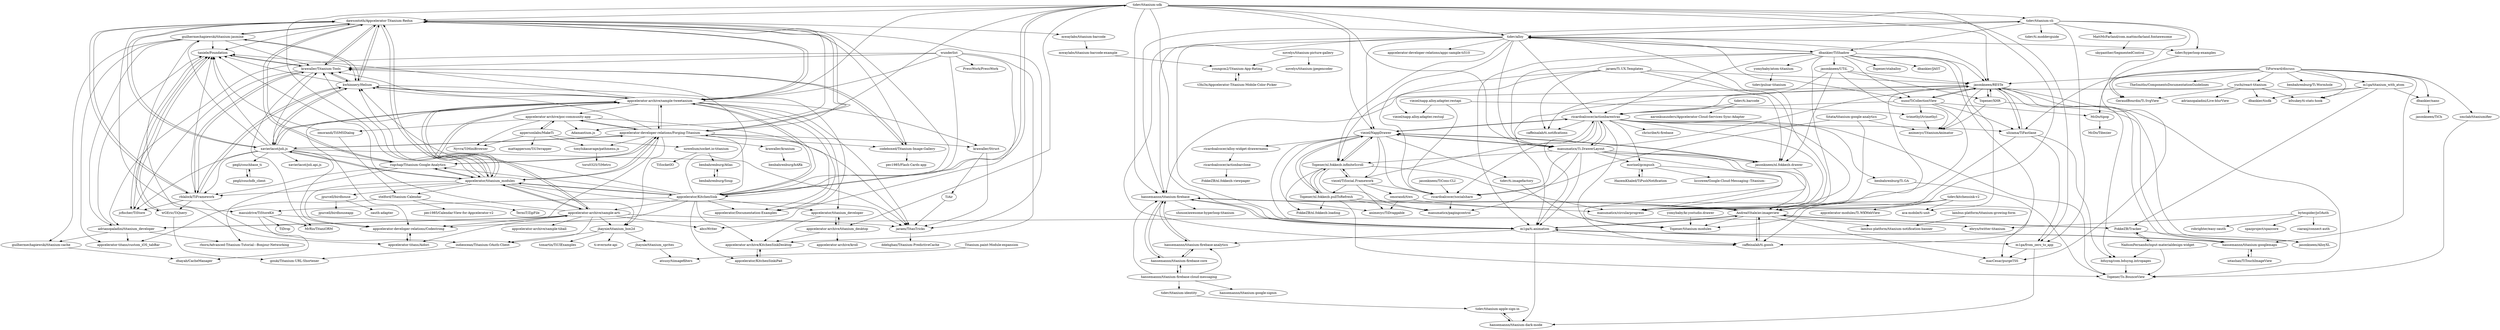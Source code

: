 digraph G {
"jasonkneen/UTiL" -> "jasonkneen/RESTe"
"jasonkneen/UTiL" -> "animecyc/TitaniumAnimator"
"jasonkneen/UTiL" -> "Topener/XHR"
"jasonkneen/UTiL" -> "jasonkneen/nl.fokkezb.drawer"
"jasonkneen/UTiL" -> "caffeinalab/ti.notifications"
"guilhermechapiewski/titanium-jasmine" -> "guilhermechapiewski/titanium-cache"
"guilhermechapiewski/titanium-jasmine" -> "dawsontoth/Appcelerator-Titanium-Redux"
"guilhermechapiewski/titanium-jasmine" -> "appcelerator-titans/custom_iOS_tabBar"
"guilhermechapiewski/titanium-jasmine" -> "kwhinnery/Helium"
"guilhermechapiewski/titanium-jasmine" -> "appcelerator-titans/Aidori"
"guilhermechapiewski/titanium-jasmine" -> "adrianopaladini/titanium_developer"
"guilhermechapiewski/titanium-jasmine" -> "krawaller/Titanium-Tools"
"guilhermechapiewski/titanium-jasmine" -> "taniele/Foundation"
"xavierlacot/joli.js" -> "taniele/Foundation"
"xavierlacot/joli.js" -> "kwhinnery/Helium"
"xavierlacot/joli.js" -> "rogchap/Titanium-Google-Analytics"
"xavierlacot/joli.js" -> "pegli/couchbase_ti"
"xavierlacot/joli.js" -> "dawsontoth/Appcelerator-Titanium-Redux"
"xavierlacot/joli.js" -> "appcelerator-developer-relations/Forging-Titanium"
"xavierlacot/joli.js" -> "krawaller/Titanium-Tools"
"xavierlacot/joli.js" -> "appcelerator/titanium_modules"
"xavierlacot/joli.js" -> "appcelerator-developer-relations/Codestrong"
"xavierlacot/joli.js" -> "guilhermechapiewski/titanium-jasmine"
"xavierlacot/joli.js" -> "jcfischer/TiStore"
"xavierlacot/joli.js" -> "jaraen/TitanTricks"
"xavierlacot/joli.js" -> "rblalock/TiFramework"
"xavierlacot/joli.js" -> "appcelerator-archive/sample-tweetanium"
"xavierlacot/joli.js" -> "xavierlacot/joli.api.js"
"rogchap/Titanium-Google-Analytics" -> "appcelerator/titanium_modules"
"rogchap/Titanium-Google-Analytics" -> "appcelerator-developer-relations/Forging-Titanium"
"rogchap/Titanium-Google-Analytics" -> "rblalock/TiFramework"
"rogchap/Titanium-Google-Analytics" -> "rborn/Advanced-Titanium-Tutorial---Bonjour-Networking"
"rogchap/Titanium-Google-Analytics" -> "dawsontoth/Appcelerator-Titanium-Redux"
"appcelerator-archive/sample-arti" -> "appcelerator-archive/sample-tweetanium"
"appcelerator-archive/sample-arti" -> "abcsWriter"
"appcelerator-archive/sample-arti" -> "appcelerator-titans/Aidori"
"appcelerator-archive/sample-arti" -> "appcelerator/titanium_modules"
"appcelerator-archive/sample-arti" -> "indieocean/Titanium-OAuth-Client"
"appcelerator-archive/sample-arti" -> "adrianopaladini/titanium_developer"
"appcelerator-archive/sample-arti" -> "jaraen/TitanTricks"
"appcelerator-archive/sample-arti" -> "jhaynie/titanium_box2d"
"appcelerator-archive/sample-arti" -> "taniele/Foundation"
"appcelerator-archive/sample-arti" -> "appcelerator-archive/sample-tiball"
"appcelerator-archive/sample-arti" -> "appcelerator-developer-relations/Codestrong"
"jhaynie/titanium_box2d" -> "jhaynie/titanium_sprites"
"jhaynie/titanium_box2d" -> "ti-evernote-api"
"jhaynie/titanium_box2d" -> "tzmartin/TiUIExamples"
"jhaynie/titanium_box2d" -> "indieocean/Titanium-OAuth-Client"
"jaraen/Ti.UX.Templates" -> "caffeinalab/ti.notifications"
"jaraen/Ti.UX.Templates" -> "Topener/nl.fokkezb.infiniteScroll"
"jaraen/Ti.UX.Templates" -> "manumaticx/circularprogress"
"jaraen/Ti.UX.Templates" -> "jasonkneen/nl.fokkezb.drawer"
"jaraen/Ti.UX.Templates" -> "viezel/napp.alloy.adapter.restsql"
"jaraen/Ti.UX.Templates" -> "jasonkneen/RESTe"
"hansemannn/titanium-firebase" -> "hansemannn/titanium-firebase-analytics"
"hansemannn/titanium-firebase" -> "hansemannn/titanium-firebase-core"
"hansemannn/titanium-firebase" -> "shouse/awesome-hyperloop-titanium"
"hansemannn/titanium-firebase" -> "AndreaVitale/av.imageview"
"hansemannn/titanium-firebase" -> "m1ga/ti.animation"
"hansemannn/titanium-firebase" -> "macCesar/purgeTSS"
"hansemannn/titanium-firebase-analytics" -> "hansemannn/titanium-firebase-core"
"hansemannn/titanium-firebase-analytics" -> "hansemannn/titanium-firebase"
"hansemannn/titanium-firebase-cloud-messaging" -> "hansemannn/titanium-firebase-core"
"hansemannn/titanium-firebase-cloud-messaging" -> "hansemannn/titanium-firebase-analytics"
"hansemannn/titanium-firebase-cloud-messaging" -> "hansemannn/titanium-firebase"
"hansemannn/titanium-firebase-cloud-messaging" -> "tidev/titanium-identity"
"hansemannn/titanium-firebase-cloud-messaging" -> "hansemannn/titanium-google-signin"
"hansemannn/titanium-firebase-core" -> "hansemannn/titanium-firebase-analytics"
"hansemannn/titanium-firebase-core" -> "hansemannn/titanium-firebase"
"hansemannn/titanium-firebase-core" -> "hansemannn/titanium-firebase-cloud-messaging"
"viezel/NappDrawer" -> "jasonkneen/nl.fokkezb.drawer"
"viezel/NappDrawer" -> "manumaticx/Ti.DrawerLayout"
"viezel/NappDrawer" -> "ricardoalcocer/actionbarextras"
"viezel/NappDrawer" -> "Topener/nl.fokkezb.pullToRefresh"
"viezel/NappDrawer" -> "Topener/nl.fokkezb.infiniteScroll"
"viezel/NappDrawer" -> "ricardoalcocer/socialshare"
"viezel/NappDrawer" -> "animecyc/TiDraggable"
"viezel/NappDrawer" -> "tidev/ti.imagefactory"
"viezel/NappDrawer" -> "viezel/TiSocial.Framework"
"viezel/NappDrawer" -> "ricardoalcocer/alloy-widget-drawermenu"
"viezel/NappDrawer" -> "m1ga/ti.animation"
"ricardoalcocer/actionbarextras" -> "manumaticx/Ti.DrawerLayout"
"ricardoalcocer/actionbarextras" -> "ricardoalcocer/socialshare"
"ricardoalcocer/actionbarextras" -> "viezel/NappDrawer"
"ricardoalcocer/actionbarextras" -> "caffeinalab/ti.notifications"
"ricardoalcocer/actionbarextras" -> "morinel/gcmpush"
"ricardoalcocer/actionbarextras" -> "manumaticx/circularprogress"
"ricardoalcocer/actionbarextras" -> "m1ga/ti.animation"
"ricardoalcocer/actionbarextras" -> "ulizama/TiFastlane"
"ricardoalcocer/actionbarextras" -> "benbahrenburg/Ti.GA"
"ricardoalcocer/actionbarextras" -> "chrisribe/ti-firebase"
"ricardoalcocer/actionbarextras" -> "AndreaVitale/av.imageview"
"ricardoalcocer/actionbarextras" -> "Topener/To.BounceView"
"ricardoalcocer/actionbarextras" -> "caffeinalab/ti.goosh"
"jasonkneen/nl.fokkezb.drawer" -> "viezel/NappDrawer"
"jasonkneen/nl.fokkezb.drawer" -> "manumaticx/circularprogress"
"smclab/titaniumifier" -> "Topener/To.BounceView"
"trimethyl/trimethyl" -> "animecyc/TitaniumAnimator"
"tidev/ti.imagefactory" -> "Topener/titanium-modules"
"hansemannn/titanium-dark-mode" -> "tidev/titanium-apple-sign-in"
"appcelerator/titanium_modules" -> "appcelerator-archive/sample-tweetanium"
"appcelerator/titanium_modules" -> "dawsontoth/Appcelerator-Titanium-Redux"
"appcelerator/titanium_modules" -> "appcelerator-archive/sample-arti"
"appcelerator/titanium_modules" -> "rogchap/Titanium-Google-Analytics"
"appcelerator/titanium_modules" -> "stelford/Titanium-Calendar"
"appcelerator/titanium_modules" -> "appcelerator-developer-relations/Forging-Titanium"
"appcelerator/titanium_modules" -> "appcelerator-developer-relations/Codestrong"
"appcelerator/titanium_modules" -> "jaraen/TitanTricks"
"appcelerator/titanium_modules" -> "jhaynie/titanium_box2d"
"appcelerator/titanium_modules" -> "krawaller/Titanium-Tools"
"appcelerator/titanium_modules" -> "jpurcell/birdhouse"
"appcelerator/titanium_modules" -> "xavierlacot/joli.js"
"appcelerator/titanium_modules" -> "kwhinnery/Helium"
"appcelerator/titanium_modules" -> "appcelerator/KitchenSink"
"appcelerator/titanium_modules" -> "rblalock/TiFramework"
"tidev/titanium-identity" -> "tidev/titanium-apple-sign-in"
"m1ga/from_zero_to_app" -> "macCesar/purgeTSS"
"m1ga/from_zero_to_app" -> "hansemannn/titanium-dark-mode"
"jasonkneen/TiCons-CLI" -> "ricardoalcocer/socialshare"
"tidev/titanium-apple-sign-in" -> "hansemannn/titanium-dark-mode"
"appcelerator-archive/sample-tweetanium" -> "appcelerator-archive/sample-arti"
"appcelerator-archive/sample-tweetanium" -> "appcelerator/titanium_modules"
"appcelerator-archive/sample-tweetanium" -> "appcelerator/KitchenSink"
"appcelerator-archive/sample-tweetanium" -> "kwhinnery/Helium"
"appcelerator-archive/sample-tweetanium" -> "dawsontoth/Appcelerator-Titanium-Redux"
"appcelerator-archive/sample-tweetanium" -> "krawaller/Struct"
"appcelerator-archive/sample-tweetanium" -> "krawaller/Titanium-Tools"
"appcelerator-archive/sample-tweetanium" -> "appcelerator/Documentation-Examples"
"appcelerator-archive/sample-tweetanium" -> "appcelerator-developer-relations/Codestrong"
"appcelerator-archive/sample-tweetanium" -> "appcelerator/titanium_developer"
"appcelerator-archive/sample-tweetanium" -> "xavierlacot/joli.js"
"appcelerator-archive/sample-tweetanium" -> "appcelerator-developer-relations/Forging-Titanium"
"appcelerator-archive/sample-tweetanium" -> "jaraen/TitanTricks"
"appcelerator-archive/sample-tweetanium" -> "appcelerator-archive/poc-community-app"
"appcelerator-archive/sample-tweetanium" -> "taniele/Foundation"
"appcelerator-titans/Aidori" -> "appcelerator-developer-relations/Codestrong"
"jpurcell/birdhouse" -> "jpurcell/birdhouseapp"
"jpurcell/birdhouse" -> "oauth-adapter"
"omorandi/TiSMSDialog" -> "stelford/Titanium-Calendar"
"omorandi/TiSMSDialog" -> "taniele/Foundation"
"benbahrenburg/Ti.GA" -> "Topener/To.BounceView"
"MattMcFarland/com.mattmcfarland.fontawesome" -> "skypanther/SegmentedControl"
"pegli/couchdb_client" -> "pegli/couchbase_ti"
"pegli/couchbase_ti" -> "pegli/couchdb_client"
"rblalock/TiFramework" -> "krawaller/Titanium-Tools"
"rblalock/TiFramework" -> "taniele/Foundation"
"rblalock/TiFramework" -> "dawsontoth/Appcelerator-Titanium-Redux"
"rblalock/TiFramework" -> "wGEric/TiQuery"
"rblalock/TiFramework" -> "kwhinnery/Helium"
"rblalock/TiFramework" -> "indieocean/Titanium-OAuth-Client"
"rblalock/TiFramework" -> "jcfischer/TiStore"
"dawsontoth/Appcelerator-Titanium-Redux" -> "rblalock/TiFramework"
"dawsontoth/Appcelerator-Titanium-Redux" -> "krawaller/Titanium-Tools"
"dawsontoth/Appcelerator-Titanium-Redux" -> "kwhinnery/Helium"
"dawsontoth/Appcelerator-Titanium-Redux" -> "appcelerator/titanium_modules"
"dawsontoth/Appcelerator-Titanium-Redux" -> "taniele/Foundation"
"dawsontoth/Appcelerator-Titanium-Redux" -> "codeboxed/Titanium-Image-Gallery"
"dawsontoth/Appcelerator-Titanium-Redux" -> "appcelerator-archive/sample-tweetanium"
"dawsontoth/Appcelerator-Titanium-Redux" -> "guilhermechapiewski/titanium-jasmine"
"dawsontoth/Appcelerator-Titanium-Redux" -> "rogchap/Titanium-Google-Analytics"
"dawsontoth/Appcelerator-Titanium-Redux" -> "xavierlacot/joli.js"
"dawsontoth/Appcelerator-Titanium-Redux" -> "masuidrive/TiStoreKit"
"dawsontoth/Appcelerator-Titanium-Redux" -> "appcelerator-developer-relations/Forging-Titanium"
"dawsontoth/Appcelerator-Titanium-Redux" -> "mwaylabs/titanium-barcode"
"dawsontoth/Appcelerator-Titanium-Redux" -> "Adamantium.js"
"dawsontoth/Appcelerator-Titanium-Redux" -> "jaraen/TitanTricks"
"indieocean/Titanium-OAuth-Client" -> "gouki/Titanium-URL-Shortener"
"stelford/Titanium-Calendar" -> "pec1985/Calendar-View-for-Appcelerator-v2"
"stelford/Titanium-Calendar" -> "TermiT/ZipFile"
"stelford/Titanium-Calendar" -> "appcelerator-titans/custom_iOS_tabBar"
"mwaylabs/titanium-barcode-example" -> "youngcm2/Titanium-App-Rating"
"guilhermechapiewski/titanium-cache" -> "dhayab/CacheManager"
"t3hi3x/Appcelerator-Titanium-Mobile-Color-Picker" -> "youngcm2/Titanium-App-Rating"
"adrianopaladini/titanium_developer" -> "taniele/Foundation"
"adrianopaladini/titanium_developer" -> "appcelerator-archive/sample-arti"
"adrianopaladini/titanium_developer" -> "appcelerator-titans/custom_iOS_tabBar"
"adrianopaladini/titanium_developer" -> "guilhermechapiewski/titanium-cache"
"adrianopaladini/titanium_developer" -> "rborn/Advanced-Titanium-Tutorial---Bonjour-Networking"
"youngcm2/Titanium-App-Rating" -> "t3hi3x/Appcelerator-Titanium-Mobile-Color-Picker"
"mwaylabs/titanium-barcode" -> "mwaylabs/titanium-barcode-example"
"krawaller/Struct" -> "TiAir"
"krawaller/Struct" -> "jaraen/TitanTricks"
"kwhinnery/Helium" -> "krawaller/Titanium-Tools"
"kwhinnery/Helium" -> "dawsontoth/Appcelerator-Titanium-Redux"
"kwhinnery/Helium" -> "rblalock/TiFramework"
"kwhinnery/Helium" -> "taniele/Foundation"
"kwhinnery/Helium" -> "appcelerator-archive/sample-tweetanium"
"kwhinnery/Helium" -> "guilhermechapiewski/titanium-jasmine"
"kwhinnery/Helium" -> "xavierlacot/joli.js"
"kwhinnery/Helium" -> "appcelerator/Documentation-Examples"
"appcelerator/KitchenSinkiPad" -> "appcelerator-archive/KitchenSinkDesktop"
"nowelium/socket.io-titanium" -> "TiSocketIO"
"nowelium/socket.io-titanium" -> "benbahrenburg/Atlas"
"krawaller/Titanium-Tools" -> "kwhinnery/Helium"
"krawaller/Titanium-Tools" -> "taniele/Foundation"
"krawaller/Titanium-Tools" -> "rblalock/TiFramework"
"krawaller/Titanium-Tools" -> "dawsontoth/Appcelerator-Titanium-Redux"
"krawaller/Titanium-Tools" -> "codeboxed/Titanium-Image-Gallery"
"krawaller/Titanium-Tools" -> "jcfischer/TiStore"
"krawaller/Titanium-Tools" -> "MrRio/TitaniORM"
"codeboxed/Titanium-Image-Gallery" -> "krawaller/Titanium-Tools"
"codeboxed/Titanium-Image-Gallery" -> "pec1985/Flash-Cards-app"
"lambus-platform/titanium-growing-form" -> "lambus-platform/titanium-notification-banner"
"Titanium.paint-Module-expansion" -> "atsusy/tiimagefilters"
"TiAir" -> "jaraen/TitanTricks"
"tidev/titanium-sdk" -> "appcelerator/KitchenSink"
"tidev/titanium-sdk" -> "tidev/alloy"
"tidev/titanium-sdk" -> "appcelerator/titanium_modules"
"tidev/titanium-sdk" -> "appcelerator-archive/titanium_desktop"
"tidev/titanium-sdk" -> "tidev/titanium-cli"
"tidev/titanium-sdk" -> "appcelerator-archive/sample-tweetanium"
"tidev/titanium-sdk" -> "m1ga/ti.animation"
"tidev/titanium-sdk" -> "jasonkneen/RESTe"
"tidev/titanium-sdk" -> "AndreaVitale/av.imageview"
"tidev/titanium-sdk" -> "dawsontoth/Appcelerator-Titanium-Redux"
"tidev/titanium-sdk" -> "manumaticx/Ti.DrawerLayout"
"tidev/titanium-sdk" -> "hansemannn/titanium-firebase"
"tidev/titanium-sdk" -> "m1ga/from_zero_to_app"
"tidev/titanium-sdk" -> "appcelerator-developer-relations/Forging-Titanium"
"tidev/titanium-sdk" -> "viezel/NappDrawer"
"Sitata/titanium-google-analytics" -> "ricardoalcocer/socialshare"
"Sitata/titanium-google-analytics" -> "animecyc/TitaniumAnimator"
"Sitata/titanium-google-analytics" -> "manumaticx/circularprogress"
"tidev/ti.barcode" -> "ricardoalcocer/actionbarextras"
"tidev/ti.barcode" -> "aaronksaunders/Appcelerator-Cloud-Services-Sync-Adapter"
"manumaticx/Ti.DrawerLayout" -> "ricardoalcocer/actionbarextras"
"manumaticx/Ti.DrawerLayout" -> "viezel/NappDrawer"
"manumaticx/Ti.DrawerLayout" -> "m1ga/ti.animation"
"manumaticx/Ti.DrawerLayout" -> "jasonkneen/nl.fokkezb.drawer"
"manumaticx/Ti.DrawerLayout" -> "manumaticx/circularprogress"
"manumaticx/Ti.DrawerLayout" -> "manumaticx/pagingcontrol"
"manumaticx/Ti.DrawerLayout" -> "jasonkneen/RESTe"
"manumaticx/Ti.DrawerLayout" -> "Topener/titanium-modules"
"manumaticx/Ti.DrawerLayout" -> "AndreaVitale/av.imageview"
"manumaticx/Ti.DrawerLayout" -> "Topener/nl.fokkezb.infiniteScroll"
"manumaticx/Ti.DrawerLayout" -> "morinel/gcmpush"
"manumaticx/Ti.DrawerLayout" -> "ricardoalcocer/socialshare"
"iotashan/TiTouchImageView" -> "hansemannn/titanium-googlemaps"
"appcelerator-developer-relations/Forging-Titanium" -> "appcelerator-archive/poc-community-app"
"appcelerator-developer-relations/Forging-Titanium" -> "rogchap/Titanium-Google-Analytics"
"appcelerator-developer-relations/Forging-Titanium" -> "appcelerator/titanium_modules"
"appcelerator-developer-relations/Forging-Titanium" -> "jaraen/TitanTricks"
"appcelerator-developer-relations/Forging-Titanium" -> "codeboxed/Titanium-Image-Gallery"
"appcelerator-developer-relations/Forging-Titanium" -> "appcelerator-developer-relations/Codestrong"
"appcelerator-developer-relations/Forging-Titanium" -> "krawaller/Struct"
"appcelerator-developer-relations/Forging-Titanium" -> "xavierlacot/joli.js"
"appcelerator-developer-relations/Forging-Titanium" -> "dawsontoth/Appcelerator-Titanium-Redux"
"appcelerator-developer-relations/Forging-Titanium" -> "krawaller/kranium"
"appcelerator-developer-relations/Forging-Titanium" -> "tonylukasavage/pathmenu.js"
"appcelerator-developer-relations/Forging-Titanium" -> "kwhinnery/Helium"
"appcelerator-developer-relations/Forging-Titanium" -> "jhaynie/titanium_box2d"
"appcelerator-developer-relations/Forging-Titanium" -> "appcelerator-archive/sample-tweetanium"
"nuno/TiCollectionView" -> "jasonkneen/RESTe"
"nuno/TiCollectionView" -> "ulizama/TiFastlane"
"nuno/TiCollectionView" -> "McDo/tipop"
"nuno/TiCollectionView" -> "trimethyl/trimethyl"
"nuno/TiCollectionView" -> "AndreaVitale/av.imageview"
"nuno/TiCollectionView" -> "ricardoalcocer/actionbarextras"
"ricardoalcocer/socialshare" -> "manumaticx/pagingcontrol"
"appcelerator-archive/titanium_desktop" -> "appcelerator/titanium_developer"
"appcelerator-archive/titanium_desktop" -> "appcelerator-archive/kroll"
"appcelerator-archive/titanium_desktop" -> "appcelerator-archive/KitchenSinkDesktop"
"yomybaby/kr.yostudio.drawer" -> "Topener/titanium-modules"
"appcelerator-developer-relations/Codestrong" -> "appcelerator-titans/Aidori"
"appcelerator/titanium_developer" -> "appcelerator-archive/titanium_desktop"
"appcelerator/titanium_developer" -> "appcelerator-archive/KitchenSinkDesktop"
"dbankier/nano" -> "jasonkneen/TiCh"
"krawaller/kranium" -> "benbahrenburg/bARk"
"jaraen/TitanTricks" -> "ddehghan/Titanium-PredictiveCache"
"benbahrenburg/Atlas" -> "benbahrenburg/Soup"
"benbahrenburg/Soup" -> "benbahrenburg/Atlas"
"novelys/titanium-picture-gallery" -> "youngcm2/Titanium-App-Rating"
"novelys/titanium-picture-gallery" -> "novelys/titanium-jpegencoder"
"jhaynie/titanium_sprites" -> "atsusy/tiimagefilters"
"McDo/tipop" -> "McDo/Tibezier"
"jasonkneen/RESTe" -> "ulizama/TiFastlane"
"jasonkneen/RESTe" -> "hansemannn/titanium-googlemaps"
"jasonkneen/RESTe" -> "nuno/TiCollectionView"
"jasonkneen/RESTe" -> "Topener/XHR"
"jasonkneen/RESTe" -> "bduyng/com.bduyng.intropages"
"jasonkneen/RESTe" -> "Topener/To.BounceView"
"jasonkneen/RESTe" -> "m1ga/ti.animation"
"jasonkneen/RESTe" -> "animecyc/TitaniumAnimator"
"jasonkneen/RESTe" -> "jasonkneen/AlloyXL"
"jasonkneen/RESTe" -> "manumaticx/circularprogress"
"jasonkneen/RESTe" -> "hansemannn/titanium-firebase"
"bduyng/com.bduyng.intropages" -> "Topener/To.BounceView"
"dbankier/TiShadow" -> "jasonkneen/UTiL"
"dbankier/TiShadow" -> "ricardoalcocer/actionbarextras"
"dbankier/TiShadow" -> "caffeinalab/ti.goosh"
"dbankier/TiShadow" -> "m1ga/ti.animation"
"dbankier/TiShadow" -> "jasonkneen/RESTe"
"dbankier/TiShadow" -> "aca-mobile/ti-unit"
"dbankier/TiShadow" -> "manumaticx/circularprogress"
"dbankier/TiShadow" -> "manumaticx/Ti.DrawerLayout"
"dbankier/TiShadow" -> "Topener/staballoy"
"dbankier/TiShadow" -> "dbankier/JAST"
"dbankier/TiShadow" -> "nuno/TiCollectionView"
"dbankier/TiShadow" -> "tidev/alloy"
"dbankier/TiShadow" -> "yomybaby/atom-titanium"
"morinel/gcmpush" -> "HazemKhaled/TiPushNotification"
"morinel/gcmpush" -> "manumaticx/circularprogress"
"morinel/gcmpush" -> "liccowee/Google-Cloud-Messaging--Titanium-"
"NadsonFernando/input-materialdesign-widget" -> "FokkeZB/Tracker"
"NadsonFernando/input-materialdesign-widget" -> "Topener/To.BounceView"
"NadsonFernando/input-materialdesign-widget" -> "bduyng/com.bduyng.intropages"
"ulizama/TiFastlane" -> "bduyng/com.bduyng.intropages"
"ulizama/TiFastlane" -> "jasonkneen/RESTe"
"ulizama/TiFastlane" -> "AndreaVitale/av.imageview"
"ulizama/TiFastlane" -> "m1ga/from_zero_to_app"
"m1ga/titanium_with_atom" -> "dbankier/tisdk"
"m1ga/titanium_with_atom" -> "k0sukey/ti-stats-hook"
"m1ga/titanium_with_atom" -> "FokkeZB/Tracker"
"m1ga/titanium_with_atom" -> "dbankier/nano"
"m1ga/titanium_with_atom" -> "ricardoalcocer/actionbarextras"
"bytespider/jsOAuth" -> "ebryn/twitter-titanium"
"bytespider/jsOAuth" -> "spazproject/spazcore"
"bytespider/jsOAuth" -> "ciaranj/connect-auth" ["e"=1]
"bytespider/jsOAuth" -> "robrighter/easy-oauth"
"appersonlabs/MakeTi" -> "appcelerator-archive/poc-community-app"
"appersonlabs/MakeTi" -> "Nyvra/TiMiniBrowser"
"appersonlabs/MakeTi" -> "tonylukasavage/pathmenu.js"
"appersonlabs/MakeTi" -> "nowelium/socket.io-titanium"
"appersonlabs/MakeTi" -> "mattapperson/TiUIwrapper"
"TiForward/discuss" -> "k0sukey/ti-stats-hook"
"TiForward/discuss" -> "jasonkneen/RESTe"
"TiForward/discuss" -> "McDo/tipop"
"TiForward/discuss" -> "ulizama/TiFastlane"
"TiForward/discuss" -> "m1ga/titanium_with_atom"
"TiForward/discuss" -> "smclab/titaniumifier"
"TiForward/discuss" -> "yuchi/react-titanium"
"TiForward/discuss" -> "dbankier/nano"
"TiForward/discuss" -> "TheSmiths/ComponentsDocumentationGuidelines"
"TiForward/discuss" -> "GeraudBourdin/Ti.SvgView"
"TiForward/discuss" -> "hansemannn/titanium-googlemaps"
"TiForward/discuss" -> "benbahrenburg/Ti.Wormhole"
"appcelerator-archive/poc-community-app" -> "appcelerator-developer-relations/Forging-Titanium"
"appcelerator-archive/poc-community-app" -> "appersonlabs/MakeTi"
"appcelerator-archive/poc-community-app" -> "Nyvra/TiMiniBrowser"
"appcelerator-archive/poc-community-app" -> "appcelerator/Documentation-Examples"
"appcelerator-archive/poc-community-app" -> "omorandi/TiSMSDialog"
"appcelerator-archive/poc-community-app" -> "Adamantium.js"
"tonylukasavage/pathmenu.js" -> "toru0325/TiMetro"
"yuchi/react-titanium" -> "dbankier/tisdk"
"yuchi/react-titanium" -> "GeraudBourdin/Ti.SvgView"
"yuchi/react-titanium" -> "adrianopaladini/Live-blurView"
"yuchi/react-titanium" -> "k0sukey/ti-stats-hook"
"yomybaby/atom-titanium" -> "tidev/pulsar-titanium"
"tidev/titanium-cli" -> "tidev/ti.moddevguide"
"tidev/titanium-cli" -> "m1ga/from_zero_to_app"
"tidev/titanium-cli" -> "tidev/alloy"
"tidev/titanium-cli" -> "dbankier/TiShadow"
"tidev/titanium-cli" -> "hansemannn/titanium-firebase"
"tidev/titanium-cli" -> "MattMcFarland/com.mattmcfarland.fontawesome"
"tidev/titanium-cli" -> "macCesar/purgeTSS"
"tidev/titanium-cli" -> "tidev/hyperloop-examples"
"tidev/alloy" -> "dbankier/TiShadow"
"tidev/alloy" -> "tidev/titanium-cli"
"tidev/alloy" -> "viezel/NappDrawer"
"tidev/alloy" -> "ricardoalcocer/socialshare"
"tidev/alloy" -> "ricardoalcocer/actionbarextras"
"tidev/alloy" -> "manumaticx/Ti.DrawerLayout"
"tidev/alloy" -> "jasonkneen/RESTe"
"tidev/alloy" -> "caffeinalab/ti.goosh"
"tidev/alloy" -> "nuno/TiCollectionView"
"tidev/alloy" -> "Topener/nl.fokkezb.infiniteScroll"
"tidev/alloy" -> "hansemannn/titanium-firebase"
"tidev/alloy" -> "m1ga/ti.animation"
"tidev/alloy" -> "appcelerator-developer-relations/appc-sample-ti510"
"tidev/alloy" -> "jasonkneen/nl.fokkezb.drawer"
"tidev/alloy" -> "tidev/hyperloop-examples"
"HazemKhaled/TiPushNotification" -> "morinel/gcmpush"
"hansemannn/titanium-googlemaps" -> "m1ga/ti.animation"
"hansemannn/titanium-googlemaps" -> "iotashan/TiTouchImageView"
"omorandi/tiws" -> "animecyc/TiDraggable"
"omorandi/tiws" -> "AndreaVitale/av.imageview"
"viezel/TiSocial.Framework" -> "ricardoalcocer/socialshare"
"viezel/TiSocial.Framework" -> "Topener/nl.fokkezb.infiniteScroll"
"viezel/TiSocial.Framework" -> "animecyc/TiDraggable"
"viezel/TiSocial.Framework" -> "Topener/nl.fokkezb.pullToRefresh"
"viezel/TiSocial.Framework" -> "omorandi/tiws"
"viezel/TiSocial.Framework" -> "ricardoalcocer/actionbarextras"
"tidev/hyperloop-examples" -> "GeraudBourdin/Ti.SvgView"
"appcelerator/KitchenSink" -> "appcelerator-archive/sample-tweetanium"
"appcelerator/KitchenSink" -> "tidev/titanium-sdk"
"appcelerator/KitchenSink" -> "appcelerator/titanium_modules"
"appcelerator/KitchenSink" -> "appcelerator-archive/sample-arti"
"appcelerator/KitchenSink" -> "dawsontoth/Appcelerator-Titanium-Redux"
"appcelerator/KitchenSink" -> "kwhinnery/Helium"
"appcelerator/KitchenSink" -> "appcelerator-developer-relations/Forging-Titanium"
"appcelerator/KitchenSink" -> "appcelerator/Documentation-Examples"
"appcelerator/KitchenSink" -> "appcelerator/KitchenSinkiPad"
"appcelerator/KitchenSink" -> "rogchap/Titanium-Google-Analytics"
"appcelerator/KitchenSink" -> "appcelerator-developer-relations/Codestrong"
"appcelerator/KitchenSink" -> "krawaller/Titanium-Tools"
"appcelerator/KitchenSink" -> "appcelerator/titanium_developer"
"appcelerator/KitchenSink" -> "appcelerator-archive/KitchenSinkDesktop"
"appcelerator/KitchenSink" -> "masuidrive/TiStoreKit"
"FokkeZB/Tracker" -> "NadsonFernando/input-materialdesign-widget"
"FokkeZB/Tracker" -> "AndreaVitale/av.imageview"
"FokkeZB/Tracker" -> "jasonkneen/AlloyXL"
"AndreaVitale/av.imageview" -> "m1ga/ti.animation"
"AndreaVitale/av.imageview" -> "caffeinalab/ti.goosh"
"AndreaVitale/av.imageview" -> "hansemannn/titanium-firebase"
"AndreaVitale/av.imageview" -> "macCesar/purgeTSS"
"AndreaVitale/av.imageview" -> "Topener/titanium-modules"
"AndreaVitale/av.imageview" -> "FokkeZB/Tracker"
"AndreaVitale/av.imageview" -> "lambus-platform/titanium-notification-banner"
"Topener/nl.fokkezb.pullToRefresh" -> "Topener/nl.fokkezb.infiniteScroll"
"Topener/nl.fokkezb.pullToRefresh" -> "manumaticx/pagingcontrol"
"Topener/nl.fokkezb.pullToRefresh" -> "manumaticx/circularprogress"
"Topener/nl.fokkezb.pullToRefresh" -> "Topener/To.BounceView"
"Topener/nl.fokkezb.pullToRefresh" -> "FokkeZB/nl.fokkezb.loading"
"Topener/nl.fokkezb.pullToRefresh" -> "viezel/NappDrawer"
"caffeinalab/ti.goosh" -> "AndreaVitale/av.imageview"
"Topener/nl.fokkezb.infiniteScroll" -> "Topener/nl.fokkezb.pullToRefresh"
"Topener/nl.fokkezb.infiniteScroll" -> "manumaticx/pagingcontrol"
"Topener/nl.fokkezb.infiniteScroll" -> "viezel/TiSocial.Framework"
"Topener/nl.fokkezb.infiniteScroll" -> "manumaticx/circularprogress"
"Topener/nl.fokkezb.infiniteScroll" -> "FokkeZB/nl.fokkezb.loading"
"Topener/nl.fokkezb.infiniteScroll" -> "viezel/NappDrawer"
"tidev/kitchensink-v2" -> "caffeinalab/ti.goosh"
"tidev/kitchensink-v2" -> "Topener/titanium-modules"
"tidev/kitchensink-v2" -> "appcelerator-modules/Ti.WKWebView"
"tidev/kitchensink-v2" -> "AndreaVitale/av.imageview"
"tidev/kitchensink-v2" -> "aca-mobile/ti-unit"
"appcelerator-archive/KitchenSinkDesktop" -> "appcelerator/KitchenSinkiPad"
"Topener/XHR" -> "animecyc/TitaniumAnimator"
"Topener/XHR" -> "jasonkneen/AlloyXL"
"Topener/XHR" -> "jasonkneen/RESTe"
"jcfischer/TiStore" -> "taniele/Foundation"
"viezel/napp.alloy.adapter.restapi" -> "trimethyl/trimethyl"
"viezel/napp.alloy.adapter.restapi" -> "ricardoalcocer/socialshare"
"viezel/napp.alloy.adapter.restapi" -> "viezel/napp.alloy.adapter.restsql"
"m1ga/ti.animation" -> "AndreaVitale/av.imageview"
"m1ga/ti.animation" -> "hansemannn/titanium-firebase"
"m1ga/ti.animation" -> "m1ga/from_zero_to_app"
"m1ga/ti.animation" -> "caffeinalab/ti.goosh"
"m1ga/ti.animation" -> "hansemannn/titanium-googlemaps"
"m1ga/ti.animation" -> "hansemannn/titanium-firebase-analytics"
"m1ga/ti.animation" -> "hansemannn/titanium-dark-mode"
"ricardoalcocer/alloy-widget-drawermenu" -> "ricardoalcocer/actionbarclone"
"taniele/Foundation" -> "jcfischer/TiStore"
"taniele/Foundation" -> "wGEric/TiQuery"
"taniele/Foundation" -> "krawaller/Titanium-Tools"
"masuidrive/TiStoreKit" -> "dhayab/CacheManager"
"masuidrive/TiStoreKit" -> "MrRio/TitaniORM"
"masuidrive/TiStoreKit" -> "ebryn/twitter-titanium"
"masuidrive/TiStoreKit" -> "TiDrop"
"wunderlist" -> "abcsWriter"
"wunderlist" -> "appcelerator-archive/KitchenSinkDesktop"
"wunderlist" -> "PressWork/PressWork" ["e"=1]
"wunderlist" -> "adrianopaladini/titanium_developer"
"wunderlist" -> "krawaller/Titanium-Tools"
"wunderlist" -> "appcelerator-archive/sample-tweetanium"
"wunderlist" -> "appcelerator/KitchenSink"
"ricardoalcocer/actionbarclone" -> "FokkeZB/nl.fokkezb.viewpager"
"wGEric/TiQuery" -> "taniele/Foundation"
"wGEric/TiQuery" -> "gouki/Titanium-URL-Shortener"
"jasonkneen/UTiL" ["l"="-12.078,3.856"]
"jasonkneen/RESTe" ["l"="-12.089,3.881"]
"animecyc/TitaniumAnimator" ["l"="-12.079,3.841"]
"Topener/XHR" ["l"="-12.063,3.868"]
"jasonkneen/nl.fokkezb.drawer" ["l"="-12.112,3.842"]
"caffeinalab/ti.notifications" ["l"="-12.069,3.831"]
"guilhermechapiewski/titanium-jasmine" ["l"="-11.893,3.839"]
"guilhermechapiewski/titanium-cache" ["l"="-11.932,3.839"]
"dawsontoth/Appcelerator-Titanium-Redux" ["l"="-11.888,3.862"]
"appcelerator-titans/custom_iOS_tabBar" ["l"="-11.876,3.823"]
"kwhinnery/Helium" ["l"="-11.886,3.876"]
"appcelerator-titans/Aidori" ["l"="-11.926,3.861"]
"adrianopaladini/titanium_developer" ["l"="-11.909,3.859"]
"krawaller/Titanium-Tools" ["l"="-11.878,3.869"]
"taniele/Foundation" ["l"="-11.862,3.862"]
"xavierlacot/joli.js" ["l"="-11.873,3.854"]
"rogchap/Titanium-Google-Analytics" ["l"="-11.899,3.852"]
"pegli/couchbase_ti" ["l"="-11.832,3.801"]
"appcelerator-developer-relations/Forging-Titanium" ["l"="-11.873,3.881"]
"appcelerator/titanium_modules" ["l"="-11.899,3.872"]
"appcelerator-developer-relations/Codestrong" ["l"="-11.914,3.878"]
"jcfischer/TiStore" ["l"="-11.849,3.851"]
"jaraen/TitanTricks" ["l"="-11.861,3.89"]
"rblalock/TiFramework" ["l"="-11.861,3.872"]
"appcelerator-archive/sample-tweetanium" ["l"="-11.897,3.89"]
"xavierlacot/joli.api.js" ["l"="-11.859,3.824"]
"rborn/Advanced-Titanium-Tutorial---Bonjour-Networking" ["l"="-11.914,3.828"]
"appcelerator-archive/sample-arti" ["l"="-11.886,3.899"]
"abcsWriter" ["l"="-11.893,3.944"]
"indieocean/Titanium-OAuth-Client" ["l"="-11.841,3.902"]
"jhaynie/titanium_box2d" ["l"="-11.849,3.926"]
"appcelerator-archive/sample-tiball" ["l"="-11.869,3.943"]
"jhaynie/titanium_sprites" ["l"="-11.808,3.958"]
"ti-evernote-api" ["l"="-11.839,3.957"]
"tzmartin/TiUIExamples" ["l"="-11.824,3.947"]
"jaraen/Ti.UX.Templates" ["l"="-12.114,3.827"]
"Topener/nl.fokkezb.infiniteScroll" ["l"="-12.093,3.815"]
"manumaticx/circularprogress" ["l"="-12.1,3.83"]
"viezel/napp.alloy.adapter.restsql" ["l"="-12.147,3.787"]
"hansemannn/titanium-firebase" ["l"="-12.076,3.916"]
"hansemannn/titanium-firebase-analytics" ["l"="-12.07,3.937"]
"hansemannn/titanium-firebase-core" ["l"="-12.07,3.951"]
"shouse/awesome-hyperloop-titanium" ["l"="-12.039,3.943"]
"AndreaVitale/av.imageview" ["l"="-12.106,3.889"]
"m1ga/ti.animation" ["l"="-12.085,3.895"]
"macCesar/purgeTSS" ["l"="-12.096,3.919"]
"hansemannn/titanium-firebase-cloud-messaging" ["l"="-12.063,3.97"]
"tidev/titanium-identity" ["l"="-12.042,3.994"]
"hansemannn/titanium-google-signin" ["l"="-12.063,4.006"]
"viezel/NappDrawer" ["l"="-12.089,3.831"]
"manumaticx/Ti.DrawerLayout" ["l"="-12.096,3.847"]
"ricardoalcocer/actionbarextras" ["l"="-12.095,3.858"]
"Topener/nl.fokkezb.pullToRefresh" ["l"="-12.078,3.814"]
"ricardoalcocer/socialshare" ["l"="-12.121,3.813"]
"animecyc/TiDraggable" ["l"="-12.124,3.797"]
"tidev/ti.imagefactory" ["l"="-12.151,3.824"]
"viezel/TiSocial.Framework" ["l"="-12.107,3.81"]
"ricardoalcocer/alloy-widget-drawermenu" ["l"="-12.086,3.763"]
"morinel/gcmpush" ["l"="-12.062,3.807"]
"ulizama/TiFastlane" ["l"="-12.096,3.906"]
"benbahrenburg/Ti.GA" ["l"="-12.046,3.855"]
"chrisribe/ti-firebase" ["l"="-12.049,3.831"]
"Topener/To.BounceView" ["l"="-12.068,3.882"]
"caffeinalab/ti.goosh" ["l"="-12.127,3.876"]
"smclab/titaniumifier" ["l"="-12.1,3.943"]
"trimethyl/trimethyl" ["l"="-12.138,3.841"]
"Topener/titanium-modules" ["l"="-12.154,3.858"]
"hansemannn/titanium-dark-mode" ["l"="-12.055,3.941"]
"tidev/titanium-apple-sign-in" ["l"="-12.042,3.968"]
"stelford/Titanium-Calendar" ["l"="-11.837,3.828"]
"jpurcell/birdhouse" ["l"="-11.914,3.803"]
"appcelerator/KitchenSink" ["l"="-11.924,3.897"]
"m1ga/from_zero_to_app" ["l"="-12.063,3.912"]
"jasonkneen/TiCons-CLI" ["l"="-12.153,3.762"]
"krawaller/Struct" ["l"="-11.855,3.91"]
"appcelerator/Documentation-Examples" ["l"="-11.872,3.906"]
"appcelerator/titanium_developer" ["l"="-11.947,3.916"]
"appcelerator-archive/poc-community-app" ["l"="-11.829,3.883"]
"jpurcell/birdhouseapp" ["l"="-11.912,3.772"]
"oauth-adapter" ["l"="-11.929,3.777"]
"omorandi/TiSMSDialog" ["l"="-11.818,3.849"]
"MattMcFarland/com.mattmcfarland.fontawesome" ["l"="-12.185,3.923"]
"skypanther/SegmentedControl" ["l"="-12.221,3.931"]
"pegli/couchdb_client" ["l"="-11.818,3.781"]
"wGEric/TiQuery" ["l"="-11.835,3.871"]
"codeboxed/Titanium-Image-Gallery" ["l"="-11.861,3.841"]
"masuidrive/TiStoreKit" ["l"="-11.89,3.929"]
"mwaylabs/titanium-barcode" ["l"="-11.856,3.784"]
"Adamantium.js" ["l"="-11.839,3.856"]
"gouki/Titanium-URL-Shortener" ["l"="-11.815,3.89"]
"pec1985/Calendar-View-for-Appcelerator-v2" ["l"="-11.805,3.82"]
"TermiT/ZipFile" ["l"="-11.8,3.801"]
"mwaylabs/titanium-barcode-example" ["l"="-11.835,3.742"]
"youngcm2/Titanium-App-Rating" ["l"="-11.817,3.709"]
"dhayab/CacheManager" ["l"="-11.933,3.879"]
"t3hi3x/Appcelerator-Titanium-Mobile-Color-Picker" ["l"="-11.82,3.691"]
"TiAir" ["l"="-11.831,3.92"]
"appcelerator/KitchenSinkiPad" ["l"="-11.933,3.947"]
"appcelerator-archive/KitchenSinkDesktop" ["l"="-11.943,3.933"]
"nowelium/socket.io-titanium" ["l"="-11.726,3.888"]
"TiSocketIO" ["l"="-11.705,3.899"]
"benbahrenburg/Atlas" ["l"="-11.696,3.879"]
"MrRio/TitaniORM" ["l"="-11.872,3.92"]
"pec1985/Flash-Cards-app" ["l"="-11.848,3.807"]
"lambus-platform/titanium-growing-form" ["l"="-12.195,3.902"]
"lambus-platform/titanium-notification-banner" ["l"="-12.163,3.899"]
"Titanium.paint-Module-expansion" ["l"="-11.761,3.991"]
"atsusy/tiimagefilters" ["l"="-11.781,3.977"]
"tidev/titanium-sdk" ["l"="-12.007,3.885"]
"tidev/alloy" ["l"="-12.107,3.871"]
"appcelerator-archive/titanium_desktop" ["l"="-11.973,3.931"]
"tidev/titanium-cli" ["l"="-12.114,3.905"]
"Sitata/titanium-google-analytics" ["l"="-12.087,3.794"]
"tidev/ti.barcode" ["l"="-12.114,3.776"]
"aaronksaunders/Appcelerator-Cloud-Services-Sync-Adapter" ["l"="-12.121,3.746"]
"manumaticx/pagingcontrol" ["l"="-12.102,3.796"]
"iotashan/TiTouchImageView" ["l"="-12.137,3.94"]
"hansemannn/titanium-googlemaps" ["l"="-12.114,3.926"]
"krawaller/kranium" ["l"="-11.875,3.804"]
"tonylukasavage/pathmenu.js" ["l"="-11.8,3.871"]
"nuno/TiCollectionView" ["l"="-12.126,3.889"]
"McDo/tipop" ["l"="-12.165,3.94"]
"appcelerator-archive/kroll" ["l"="-11.973,3.968"]
"yomybaby/kr.yostudio.drawer" ["l"="-12.205,3.851"]
"dbankier/nano" ["l"="-12.112,3.999"]
"jasonkneen/TiCh" ["l"="-12.113,4.035"]
"benbahrenburg/bARk" ["l"="-11.878,3.77"]
"ddehghan/Titanium-PredictiveCache" ["l"="-11.824,3.906"]
"benbahrenburg/Soup" ["l"="-11.678,3.876"]
"novelys/titanium-picture-gallery" ["l"="-11.798,3.688"]
"novelys/titanium-jpegencoder" ["l"="-11.787,3.671"]
"McDo/Tibezier" ["l"="-12.198,3.955"]
"bduyng/com.bduyng.intropages" ["l"="-12.052,3.896"]
"jasonkneen/AlloyXL" ["l"="-12.068,3.897"]
"dbankier/TiShadow" ["l"="-12.13,3.859"]
"aca-mobile/ti-unit" ["l"="-12.177,3.862"]
"Topener/staballoy" ["l"="-12.163,3.844"]
"dbankier/JAST" ["l"="-12.18,3.841"]
"yomybaby/atom-titanium" ["l"="-12.192,3.821"]
"HazemKhaled/TiPushNotification" ["l"="-12.049,3.78"]
"liccowee/Google-Cloud-Messaging--Titanium-" ["l"="-12.032,3.786"]
"NadsonFernando/input-materialdesign-widget" ["l"="-12.052,3.922"]
"FokkeZB/Tracker" ["l"="-12.085,3.927"]
"m1ga/titanium_with_atom" ["l"="-12.113,3.961"]
"dbankier/tisdk" ["l"="-12.138,4.009"]
"k0sukey/ti-stats-hook" ["l"="-12.143,3.982"]
"bytespider/jsOAuth" ["l"="-11.838,4.053"]
"ebryn/twitter-titanium" ["l"="-11.863,3.998"]
"spazproject/spazcore" ["l"="-11.812,4.077"]
"ciaranj/connect-auth" ["l"="1.947,-34.475"]
"robrighter/easy-oauth" ["l"="-11.842,4.084"]
"appersonlabs/MakeTi" ["l"="-11.778,3.886"]
"Nyvra/TiMiniBrowser" ["l"="-11.793,3.902"]
"mattapperson/TiUIwrapper" ["l"="-11.754,3.892"]
"TiForward/discuss" ["l"="-12.131,3.958"]
"yuchi/react-titanium" ["l"="-12.163,3.999"]
"TheSmiths/ComponentsDocumentationGuidelines" ["l"="-12.13,3.994"]
"GeraudBourdin/Ti.SvgView" ["l"="-12.16,3.964"]
"benbahrenburg/Ti.Wormhole" ["l"="-12.177,3.979"]
"toru0325/TiMetro" ["l"="-11.77,3.858"]
"adrianopaladini/Live-blurView" ["l"="-12.181,4.025"]
"tidev/pulsar-titanium" ["l"="-12.222,3.803"]
"tidev/ti.moddevguide" ["l"="-12.16,3.917"]
"tidev/hyperloop-examples" ["l"="-12.141,3.919"]
"appcelerator-developer-relations/appc-sample-ti510" ["l"="-12.148,3.883"]
"omorandi/tiws" ["l"="-12.133,3.827"]
"FokkeZB/nl.fokkezb.loading" ["l"="-12.072,3.783"]
"tidev/kitchensink-v2" ["l"="-12.168,3.879"]
"appcelerator-modules/Ti.WKWebView" ["l"="-12.212,3.882"]
"viezel/napp.alloy.adapter.restapi" ["l"="-12.157,3.803"]
"ricardoalcocer/actionbarclone" ["l"="-12.086,3.729"]
"TiDrop" ["l"="-11.886,3.963"]
"wunderlist" ["l"="-11.912,3.924"]
"PressWork/PressWork" ["l"="3.59,-33.891"]
"FokkeZB/nl.fokkezb.viewpager" ["l"="-12.087,3.705"]
}